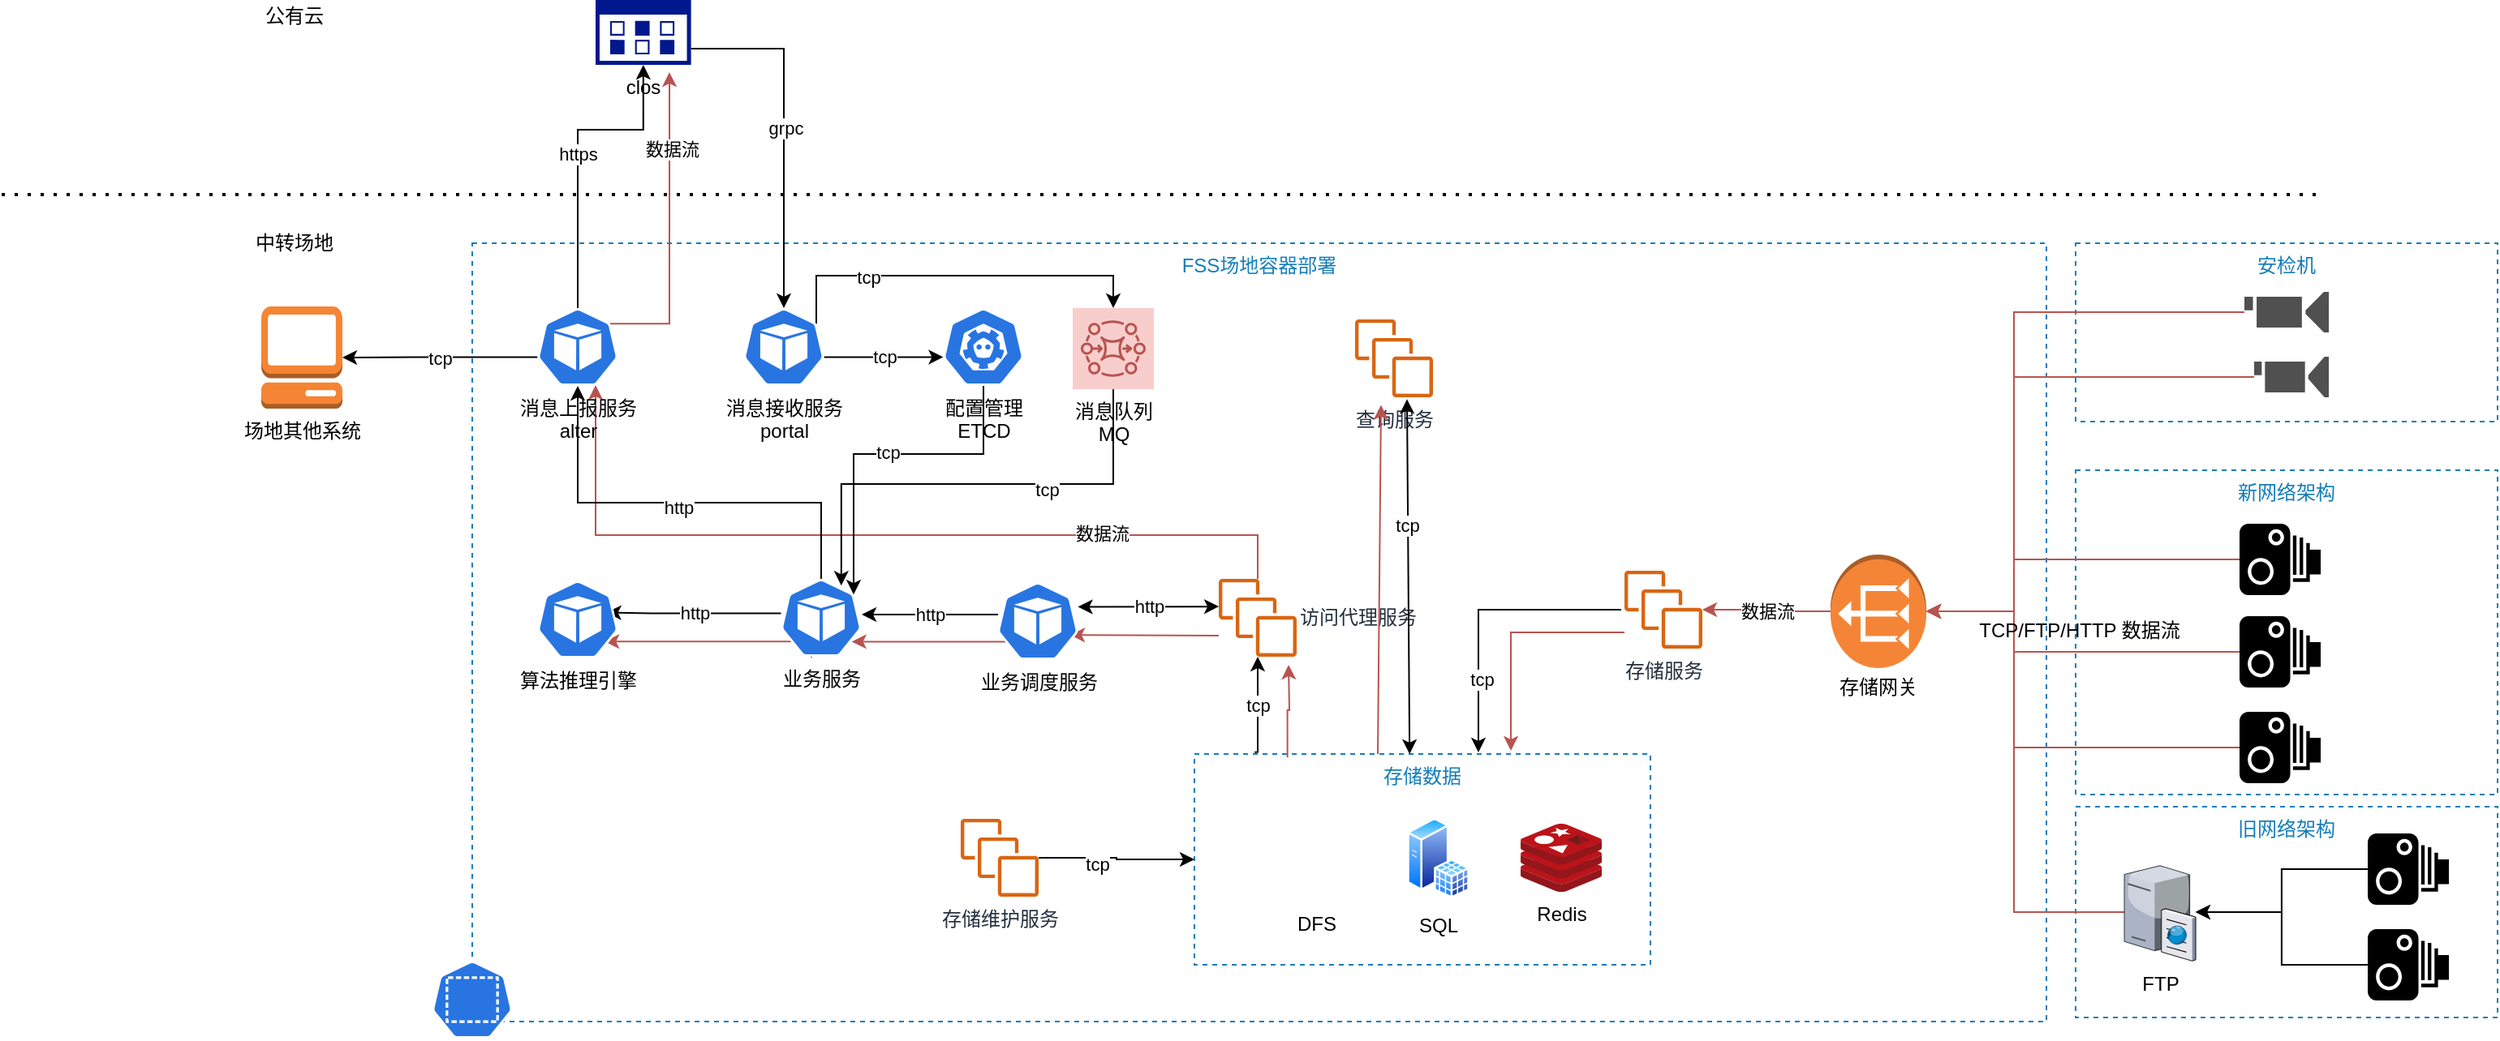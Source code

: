 <mxfile version="14.2.9" type="github">
  <diagram id="tSahE8HauLd_56ZxBlCN" name="Page-1">
    <mxGraphModel dx="2295" dy="1925" grid="1" gridSize="10" guides="1" tooltips="1" connect="1" arrows="1" fold="1" page="1" pageScale="1" pageWidth="827" pageHeight="1169" math="0" shadow="0">
      <root>
        <mxCell id="0" />
        <mxCell id="1" parent="0" />
        <mxCell id="pSXNC7oPqVaKM3YzNo9T-1" value="FSS场地容器部署" style="fillColor=none;strokeColor=#147EBA;dashed=1;verticalAlign=top;fontStyle=0;fontColor=#147EBA;" vertex="1" parent="1">
          <mxGeometry x="90" y="-890" width="970" height="480" as="geometry" />
        </mxCell>
        <mxCell id="pSXNC7oPqVaKM3YzNo9T-90" value="存储数据" style="fillColor=none;strokeColor=#147EBA;dashed=1;verticalAlign=top;fontStyle=0;fontColor=#147EBA;" vertex="1" parent="1">
          <mxGeometry x="535" y="-575" width="281" height="130" as="geometry" />
        </mxCell>
        <mxCell id="pSXNC7oPqVaKM3YzNo9T-64" value="安检机" style="fillColor=none;strokeColor=#147EBA;dashed=1;verticalAlign=top;fontStyle=0;fontColor=#147EBA;" vertex="1" parent="1">
          <mxGeometry x="1078" y="-890" width="260" height="110" as="geometry" />
        </mxCell>
        <mxCell id="pSXNC7oPqVaKM3YzNo9T-49" value="旧网络架构" style="fillColor=none;strokeColor=#147EBA;dashed=1;verticalAlign=top;fontStyle=0;fontColor=#147EBA;" vertex="1" parent="1">
          <mxGeometry x="1078" y="-542.5" width="260" height="130" as="geometry" />
        </mxCell>
        <mxCell id="pSXNC7oPqVaKM3YzNo9T-48" value="新网络架构" style="fillColor=none;strokeColor=#147EBA;dashed=1;verticalAlign=top;fontStyle=0;fontColor=#147EBA;" vertex="1" parent="1">
          <mxGeometry x="1078" y="-750" width="260" height="200" as="geometry" />
        </mxCell>
        <mxCell id="pSXNC7oPqVaKM3YzNo9T-2" value="" style="endArrow=none;dashed=1;html=1;dashPattern=1 3;strokeWidth=2;" edge="1" parent="1">
          <mxGeometry width="50" height="50" relative="1" as="geometry">
            <mxPoint x="-200" y="-920" as="sourcePoint" />
            <mxPoint x="1230" y="-920" as="targetPoint" />
          </mxGeometry>
        </mxCell>
        <mxCell id="pSXNC7oPqVaKM3YzNo9T-99" style="edgeStyle=orthogonalEdgeStyle;rounded=0;orthogonalLoop=1;jettySize=auto;html=1;entryX=0.5;entryY=0;entryDx=0;entryDy=0;entryPerimeter=0;" edge="1" parent="1" source="pSXNC7oPqVaKM3YzNo9T-9" target="pSXNC7oPqVaKM3YzNo9T-16">
          <mxGeometry relative="1" as="geometry">
            <Array as="points">
              <mxPoint x="282" y="-1010" />
            </Array>
          </mxGeometry>
        </mxCell>
        <mxCell id="pSXNC7oPqVaKM3YzNo9T-120" value="grpc" style="edgeLabel;html=1;align=center;verticalAlign=middle;resizable=0;points=[];" vertex="1" connectable="0" parent="pSXNC7oPqVaKM3YzNo9T-99">
          <mxGeometry x="-0.03" y="1" relative="1" as="geometry">
            <mxPoint as="offset" />
          </mxGeometry>
        </mxCell>
        <mxCell id="pSXNC7oPqVaKM3YzNo9T-9" value="clos" style="aspect=fixed;pointerEvents=1;shadow=0;dashed=0;html=1;strokeColor=none;labelPosition=center;verticalLabelPosition=bottom;verticalAlign=top;align=center;fillColor=#00188D;shape=mxgraph.mscae.enterprise.management_console;" vertex="1" parent="1">
          <mxGeometry x="166" y="-1040" width="58.82" height="40" as="geometry" />
        </mxCell>
        <mxCell id="pSXNC7oPqVaKM3YzNo9T-53" style="edgeStyle=orthogonalEdgeStyle;rounded=0;orthogonalLoop=1;jettySize=auto;html=1;exitX=0;exitY=0.5;exitDx=0;exitDy=0;exitPerimeter=0;" edge="1" parent="1" source="pSXNC7oPqVaKM3YzNo9T-46" target="pSXNC7oPqVaKM3YzNo9T-52">
          <mxGeometry relative="1" as="geometry" />
        </mxCell>
        <mxCell id="pSXNC7oPqVaKM3YzNo9T-46" value="" style="shape=mxgraph.signs.tech.camera_1;html=1;pointerEvents=1;fillColor=#000000;strokeColor=none;verticalLabelPosition=bottom;verticalAlign=top;align=center;" vertex="1" parent="1">
          <mxGeometry x="1258" y="-526" width="50" height="44" as="geometry" />
        </mxCell>
        <mxCell id="pSXNC7oPqVaKM3YzNo9T-54" style="edgeStyle=orthogonalEdgeStyle;rounded=0;orthogonalLoop=1;jettySize=auto;html=1;exitX=0;exitY=0.5;exitDx=0;exitDy=0;exitPerimeter=0;" edge="1" parent="1" source="pSXNC7oPqVaKM3YzNo9T-47" target="pSXNC7oPqVaKM3YzNo9T-52">
          <mxGeometry relative="1" as="geometry" />
        </mxCell>
        <mxCell id="pSXNC7oPqVaKM3YzNo9T-47" value="" style="shape=mxgraph.signs.tech.camera_1;html=1;pointerEvents=1;fillColor=#000000;strokeColor=none;verticalLabelPosition=bottom;verticalAlign=top;align=center;" vertex="1" parent="1">
          <mxGeometry x="1258" y="-467" width="50" height="44" as="geometry" />
        </mxCell>
        <mxCell id="pSXNC7oPqVaKM3YzNo9T-131" style="edgeStyle=orthogonalEdgeStyle;rounded=0;orthogonalLoop=1;jettySize=auto;html=1;entryX=0;entryY=0.5;entryDx=0;entryDy=0;entryPerimeter=0;strokeColor=#b85450;fillColor=#f8cecc;" edge="1" parent="1" source="pSXNC7oPqVaKM3YzNo9T-52" target="pSXNC7oPqVaKM3YzNo9T-23">
          <mxGeometry relative="1" as="geometry">
            <Array as="points">
              <mxPoint x="1040" y="-478" />
              <mxPoint x="1040" y="-663" />
            </Array>
          </mxGeometry>
        </mxCell>
        <mxCell id="pSXNC7oPqVaKM3YzNo9T-52" value="FTP" style="verticalLabelPosition=bottom;aspect=fixed;html=1;verticalAlign=top;strokeColor=none;align=center;outlineConnect=0;shape=mxgraph.citrix.ftp_server;fillColor=#2875E2;" vertex="1" parent="1">
          <mxGeometry x="1108" y="-507.5" width="43.92" height="60" as="geometry" />
        </mxCell>
        <mxCell id="pSXNC7oPqVaKM3YzNo9T-130" style="edgeStyle=orthogonalEdgeStyle;rounded=0;orthogonalLoop=1;jettySize=auto;html=1;entryX=0;entryY=0.5;entryDx=0;entryDy=0;entryPerimeter=0;strokeColor=#b85450;fillColor=#f8cecc;" edge="1" parent="1" source="pSXNC7oPqVaKM3YzNo9T-56" target="pSXNC7oPqVaKM3YzNo9T-23">
          <mxGeometry relative="1" as="geometry">
            <Array as="points">
              <mxPoint x="1040" y="-848" />
              <mxPoint x="1040" y="-663" />
            </Array>
          </mxGeometry>
        </mxCell>
        <mxCell id="pSXNC7oPqVaKM3YzNo9T-56" value="" style="pointerEvents=1;shadow=0;dashed=0;html=1;strokeColor=none;fillColor=#505050;labelPosition=center;verticalLabelPosition=bottom;verticalAlign=top;outlineConnect=0;align=center;shape=mxgraph.office.devices.video_camera;" vertex="1" parent="1">
          <mxGeometry x="1182" y="-860" width="52" height="25" as="geometry" />
        </mxCell>
        <mxCell id="pSXNC7oPqVaKM3YzNo9T-129" style="edgeStyle=orthogonalEdgeStyle;rounded=0;orthogonalLoop=1;jettySize=auto;html=1;entryX=0;entryY=0.5;entryDx=0;entryDy=0;entryPerimeter=0;strokeColor=#b85450;fillColor=#f8cecc;" edge="1" parent="1" source="pSXNC7oPqVaKM3YzNo9T-65" target="pSXNC7oPqVaKM3YzNo9T-23">
          <mxGeometry relative="1" as="geometry">
            <Array as="points">
              <mxPoint x="1040" y="-808" />
              <mxPoint x="1040" y="-663" />
            </Array>
          </mxGeometry>
        </mxCell>
        <mxCell id="pSXNC7oPqVaKM3YzNo9T-65" value="" style="pointerEvents=1;shadow=0;dashed=0;html=1;strokeColor=none;fillColor=#505050;labelPosition=center;verticalLabelPosition=bottom;verticalAlign=top;outlineConnect=0;align=center;shape=mxgraph.office.devices.video_camera;" vertex="1" parent="1">
          <mxGeometry x="1188" y="-820" width="46" height="25" as="geometry" />
        </mxCell>
        <mxCell id="pSXNC7oPqVaKM3YzNo9T-39" style="edgeStyle=orthogonalEdgeStyle;rounded=0;orthogonalLoop=1;jettySize=auto;html=1;exitX=0;exitY=0.5;exitDx=0;exitDy=0;exitPerimeter=0;entryX=0;entryY=0.5;entryDx=0;entryDy=0;entryPerimeter=0;fillColor=#f8cecc;strokeColor=#b85450;" edge="1" parent="1" source="pSXNC7oPqVaKM3YzNo9T-19" target="pSXNC7oPqVaKM3YzNo9T-23">
          <mxGeometry x="-210" y="-890" as="geometry">
            <Array as="points">
              <mxPoint x="1040" y="-638" />
              <mxPoint x="1040" y="-663" />
            </Array>
          </mxGeometry>
        </mxCell>
        <mxCell id="pSXNC7oPqVaKM3YzNo9T-19" value="" style="shape=mxgraph.signs.tech.camera_1;html=1;pointerEvents=1;fillColor=#000000;strokeColor=none;verticalLabelPosition=bottom;verticalAlign=top;align=center;" vertex="1" parent="1">
          <mxGeometry x="1179" y="-660" width="50" height="44" as="geometry" />
        </mxCell>
        <mxCell id="pSXNC7oPqVaKM3YzNo9T-38" style="edgeStyle=orthogonalEdgeStyle;rounded=0;orthogonalLoop=1;jettySize=auto;html=1;exitX=0;exitY=0.5;exitDx=0;exitDy=0;exitPerimeter=0;entryX=0;entryY=0.5;entryDx=0;entryDy=0;entryPerimeter=0;fillColor=#f8cecc;strokeColor=#b85450;" edge="1" parent="1" source="pSXNC7oPqVaKM3YzNo9T-21" target="pSXNC7oPqVaKM3YzNo9T-23">
          <mxGeometry x="-210" y="-890" as="geometry">
            <Array as="points">
              <mxPoint x="1040" y="-579" />
              <mxPoint x="1040" y="-663" />
            </Array>
          </mxGeometry>
        </mxCell>
        <mxCell id="pSXNC7oPqVaKM3YzNo9T-21" value="" style="shape=mxgraph.signs.tech.camera_1;html=1;pointerEvents=1;fillColor=#000000;strokeColor=none;verticalLabelPosition=bottom;verticalAlign=top;align=center;" vertex="1" parent="1">
          <mxGeometry x="1179" y="-601" width="50" height="44" as="geometry" />
        </mxCell>
        <mxCell id="pSXNC7oPqVaKM3YzNo9T-37" style="edgeStyle=orthogonalEdgeStyle;rounded=0;orthogonalLoop=1;jettySize=auto;html=1;exitX=0;exitY=0.5;exitDx=0;exitDy=0;exitPerimeter=0;entryX=0;entryY=0.5;entryDx=0;entryDy=0;entryPerimeter=0;fillColor=#f8cecc;strokeColor=#b85450;" edge="1" parent="1" source="pSXNC7oPqVaKM3YzNo9T-22" target="pSXNC7oPqVaKM3YzNo9T-23">
          <mxGeometry x="-210" y="-890" as="geometry">
            <Array as="points">
              <mxPoint x="1040" y="-695" />
              <mxPoint x="1040" y="-663" />
            </Array>
          </mxGeometry>
        </mxCell>
        <mxCell id="pSXNC7oPqVaKM3YzNo9T-22" value="" style="shape=mxgraph.signs.tech.camera_1;html=1;pointerEvents=1;fillColor=#000000;strokeColor=none;verticalLabelPosition=bottom;verticalAlign=top;align=center;" vertex="1" parent="1">
          <mxGeometry x="1179" y="-717" width="50" height="44" as="geometry" />
        </mxCell>
        <mxCell id="pSXNC7oPqVaKM3YzNo9T-33" value="数据流" style="edgeStyle=orthogonalEdgeStyle;rounded=0;orthogonalLoop=1;jettySize=auto;html=1;exitX=1;exitY=0.5;exitDx=0;exitDy=0;exitPerimeter=0;fillColor=#f8cecc;strokeColor=#b85450;" edge="1" parent="1" source="pSXNC7oPqVaKM3YzNo9T-23" target="pSXNC7oPqVaKM3YzNo9T-27">
          <mxGeometry x="-210" y="-915" as="geometry" />
        </mxCell>
        <mxCell id="pSXNC7oPqVaKM3YzNo9T-91" style="edgeStyle=orthogonalEdgeStyle;rounded=0;orthogonalLoop=1;jettySize=auto;html=1;exitX=-0.042;exitY=0.5;exitDx=0;exitDy=0;exitPerimeter=0;" edge="1" parent="1" source="pSXNC7oPqVaKM3YzNo9T-27">
          <mxGeometry relative="1" as="geometry">
            <mxPoint x="710" y="-576" as="targetPoint" />
            <Array as="points">
              <mxPoint x="710" y="-664" />
              <mxPoint x="710" y="-576" />
            </Array>
          </mxGeometry>
        </mxCell>
        <mxCell id="pSXNC7oPqVaKM3YzNo9T-117" value="tcp" style="edgeLabel;html=1;align=center;verticalAlign=middle;resizable=0;points=[];" vertex="1" connectable="0" parent="pSXNC7oPqVaKM3YzNo9T-91">
          <mxGeometry x="0.482" y="2" relative="1" as="geometry">
            <mxPoint as="offset" />
          </mxGeometry>
        </mxCell>
        <mxCell id="pSXNC7oPqVaKM3YzNo9T-102" style="edgeStyle=orthogonalEdgeStyle;rounded=0;orthogonalLoop=1;jettySize=auto;html=1;fillColor=#f8cecc;strokeColor=#b85450;" edge="1" parent="1" source="pSXNC7oPqVaKM3YzNo9T-27">
          <mxGeometry relative="1" as="geometry">
            <mxPoint x="730" y="-577" as="targetPoint" />
            <Array as="points">
              <mxPoint x="730" y="-650" />
              <mxPoint x="730" y="-577" />
            </Array>
          </mxGeometry>
        </mxCell>
        <mxCell id="pSXNC7oPqVaKM3YzNo9T-27" value="存储服务" style="outlineConnect=0;fontColor=#232F3E;gradientColor=none;fillColor=#D86613;strokeColor=none;dashed=0;verticalLabelPosition=bottom;verticalAlign=top;align=center;html=1;fontSize=12;fontStyle=0;aspect=fixed;pointerEvents=1;shape=mxgraph.aws4.instances;" vertex="1" parent="1">
          <mxGeometry x="800" y="-688" width="48" height="48" as="geometry" />
        </mxCell>
        <mxCell id="pSXNC7oPqVaKM3YzNo9T-34" value="Redis" style="aspect=fixed;html=1;points=[];align=center;image;fontSize=12;image=img/lib/mscae/Cache_Redis_Product.svg;strokeColor=#6C8EBF;fillColor=#2875E2;" vertex="1" parent="1">
          <mxGeometry x="736" y="-532" width="50" height="42" as="geometry" />
        </mxCell>
        <mxCell id="pSXNC7oPqVaKM3YzNo9T-35" value="SQL" style="aspect=fixed;perimeter=ellipsePerimeter;html=1;align=center;shadow=0;dashed=0;spacingTop=3;image;image=img/lib/active_directory/sql_server.svg;strokeColor=#6C8EBF;fillColor=#2875E2;" vertex="1" parent="1">
          <mxGeometry x="666" y="-536" width="38.5" height="50" as="geometry" />
        </mxCell>
        <mxCell id="pSXNC7oPqVaKM3YzNo9T-36" value="DFS" style="shape=image;html=1;verticalAlign=top;verticalLabelPosition=bottom;labelBackgroundColor=#ffffff;imageAspect=0;aspect=fixed;image=https://cdn4.iconfinder.com/data/icons/humility-icons-MERGE/48x48/filesystems/gnome-fs-directory-visiting.png;strokeColor=#6C8EBF;fillColor=#2875E2;" vertex="1" parent="1">
          <mxGeometry x="586" y="-532" width="48" height="48" as="geometry" />
        </mxCell>
        <mxCell id="pSXNC7oPqVaKM3YzNo9T-41" value="" style="group" vertex="1" connectable="0" parent="1">
          <mxGeometry x="926" y="-698" width="60" height="92" as="geometry" />
        </mxCell>
        <mxCell id="pSXNC7oPqVaKM3YzNo9T-23" value="" style="outlineConnect=0;dashed=0;verticalLabelPosition=top;verticalAlign=bottom;align=center;html=1;shape=mxgraph.aws3.vpc_nat_gateway;fillColor=#F58536;gradientColor=none;strokeColor=#6C8EBF;rotation=-180;labelPosition=center;" vertex="1" parent="pSXNC7oPqVaKM3YzNo9T-41">
          <mxGeometry x="1" width="59" height="70" as="geometry" />
        </mxCell>
        <mxCell id="pSXNC7oPqVaKM3YzNo9T-28" value="存储网关" style="text;html=1;align=center;verticalAlign=middle;resizable=0;points=[];autosize=1;" vertex="1" parent="pSXNC7oPqVaKM3YzNo9T-41">
          <mxGeometry y="72" width="60" height="20" as="geometry" />
        </mxCell>
        <mxCell id="pSXNC7oPqVaKM3YzNo9T-63" value="TCP/FTP/HTTP 数据流" style="text;html=1;align=center;verticalAlign=middle;resizable=0;points=[];autosize=1;" vertex="1" parent="1">
          <mxGeometry x="1010" y="-661" width="140" height="20" as="geometry" />
        </mxCell>
        <mxCell id="pSXNC7oPqVaKM3YzNo9T-126" style="edgeStyle=orthogonalEdgeStyle;rounded=0;orthogonalLoop=1;jettySize=auto;html=1;entryX=0.72;entryY=0.99;entryDx=0;entryDy=0;entryPerimeter=0;strokeColor=#b85450;fillColor=#f8cecc;" edge="1" parent="1" source="pSXNC7oPqVaKM3YzNo9T-75" target="pSXNC7oPqVaKM3YzNo9T-94">
          <mxGeometry relative="1" as="geometry">
            <Array as="points">
              <mxPoint x="574" y="-710" />
              <mxPoint x="166" y="-710" />
            </Array>
          </mxGeometry>
        </mxCell>
        <mxCell id="pSXNC7oPqVaKM3YzNo9T-127" value="数据流" style="edgeLabel;html=1;align=center;verticalAlign=middle;resizable=0;points=[];" vertex="1" connectable="0" parent="pSXNC7oPqVaKM3YzNo9T-126">
          <mxGeometry x="-0.534" y="-1" relative="1" as="geometry">
            <mxPoint as="offset" />
          </mxGeometry>
        </mxCell>
        <mxCell id="pSXNC7oPqVaKM3YzNo9T-75" value="访问代理服务" style="outlineConnect=0;fontColor=#232F3E;gradientColor=none;fillColor=#D86613;strokeColor=none;dashed=0;verticalLabelPosition=middle;verticalAlign=middle;align=left;html=1;fontSize=12;fontStyle=0;aspect=fixed;pointerEvents=1;shape=mxgraph.aws4.instances;labelPosition=right;" vertex="1" parent="1">
          <mxGeometry x="550" y="-683" width="48" height="48" as="geometry" />
        </mxCell>
        <mxCell id="pSXNC7oPqVaKM3YzNo9T-10" value="场地其他系统" style="outlineConnect=0;dashed=0;verticalLabelPosition=bottom;verticalAlign=top;align=center;html=1;shape=mxgraph.aws3.management_console;fillColor=#F58534;gradientColor=none;" vertex="1" parent="1">
          <mxGeometry x="-40" y="-851" width="50" height="63" as="geometry" />
        </mxCell>
        <mxCell id="pSXNC7oPqVaKM3YzNo9T-98" value="https" style="edgeStyle=orthogonalEdgeStyle;rounded=0;orthogonalLoop=1;jettySize=auto;html=1;exitX=0.5;exitY=0;exitDx=0;exitDy=0;exitPerimeter=0;entryX=0.5;entryY=1;entryDx=0;entryDy=0;entryPerimeter=0;" edge="1" parent="1" source="pSXNC7oPqVaKM3YzNo9T-94" target="pSXNC7oPqVaKM3YzNo9T-9">
          <mxGeometry relative="1" as="geometry">
            <Array as="points">
              <mxPoint x="155" y="-960" />
              <mxPoint x="195" y="-960" />
            </Array>
          </mxGeometry>
        </mxCell>
        <mxCell id="pSXNC7oPqVaKM3YzNo9T-100" style="edgeStyle=orthogonalEdgeStyle;rounded=0;orthogonalLoop=1;jettySize=auto;html=1;exitX=0.9;exitY=0.2;exitDx=0;exitDy=0;exitPerimeter=0;entryX=0.774;entryY=1.114;entryDx=0;entryDy=0;entryPerimeter=0;fillColor=#f8cecc;strokeColor=#b85450;" edge="1" parent="1" source="pSXNC7oPqVaKM3YzNo9T-94" target="pSXNC7oPqVaKM3YzNo9T-9">
          <mxGeometry relative="1" as="geometry">
            <Array as="points">
              <mxPoint x="212" y="-840" />
            </Array>
          </mxGeometry>
        </mxCell>
        <mxCell id="pSXNC7oPqVaKM3YzNo9T-101" value="数据流" style="edgeLabel;html=1;align=center;verticalAlign=middle;resizable=0;points=[];" vertex="1" connectable="0" parent="pSXNC7oPqVaKM3YzNo9T-100">
          <mxGeometry x="0.507" y="-1" relative="1" as="geometry">
            <mxPoint as="offset" />
          </mxGeometry>
        </mxCell>
        <mxCell id="pSXNC7oPqVaKM3YzNo9T-106" style="edgeStyle=orthogonalEdgeStyle;rounded=0;orthogonalLoop=1;jettySize=auto;html=1;exitX=0.5;exitY=1;exitDx=0;exitDy=0;exitPerimeter=0;strokeColor=#000000;entryX=0.748;entryY=0.086;entryDx=0;entryDy=0;entryPerimeter=0;" edge="1" parent="1" source="pSXNC7oPqVaKM3YzNo9T-18" target="pSXNC7oPqVaKM3YzNo9T-5">
          <mxGeometry relative="1" as="geometry">
            <mxPoint x="320" y="-690" as="targetPoint" />
          </mxGeometry>
        </mxCell>
        <mxCell id="pSXNC7oPqVaKM3YzNo9T-121" value="tcp" style="edgeLabel;html=1;align=center;verticalAlign=middle;resizable=0;points=[];" vertex="1" connectable="0" parent="pSXNC7oPqVaKM3YzNo9T-106">
          <mxGeometry x="-0.308" y="3" relative="1" as="geometry">
            <mxPoint as="offset" />
          </mxGeometry>
        </mxCell>
        <mxCell id="pSXNC7oPqVaKM3YzNo9T-109" value="tcp" style="edgeStyle=orthogonalEdgeStyle;rounded=0;orthogonalLoop=1;jettySize=auto;html=1;strokeColor=#000000;exitX=0.132;exitY=-0.009;exitDx=0;exitDy=0;exitPerimeter=0;" edge="1" parent="1" source="pSXNC7oPqVaKM3YzNo9T-90" target="pSXNC7oPqVaKM3YzNo9T-75">
          <mxGeometry relative="1" as="geometry">
            <mxPoint x="574" y="-601" as="sourcePoint" />
            <Array as="points">
              <mxPoint x="574" y="-576" />
            </Array>
          </mxGeometry>
        </mxCell>
        <mxCell id="pSXNC7oPqVaKM3YzNo9T-113" style="edgeStyle=orthogonalEdgeStyle;rounded=0;orthogonalLoop=1;jettySize=auto;html=1;strokeColor=#b85450;fillColor=#f8cecc;exitX=0.204;exitY=0.016;exitDx=0;exitDy=0;exitPerimeter=0;" edge="1" parent="1" source="pSXNC7oPqVaKM3YzNo9T-90">
          <mxGeometry relative="1" as="geometry">
            <mxPoint x="593" y="-601" as="sourcePoint" />
            <mxPoint x="593" y="-630" as="targetPoint" />
            <Array as="points" />
          </mxGeometry>
        </mxCell>
        <mxCell id="pSXNC7oPqVaKM3YzNo9T-114" value="http" style="endArrow=classic;startArrow=classic;html=1;strokeColor=#000000;exitX=0.995;exitY=0.63;exitDx=0;exitDy=0;exitPerimeter=0;" edge="1" parent="1">
          <mxGeometry width="50" height="50" relative="1" as="geometry">
            <mxPoint x="463.25" y="-665.76" as="sourcePoint" />
            <mxPoint x="550.034" y="-665.948" as="targetPoint" />
          </mxGeometry>
        </mxCell>
        <mxCell id="pSXNC7oPqVaKM3YzNo9T-115" style="edgeStyle=orthogonalEdgeStyle;rounded=0;orthogonalLoop=1;jettySize=auto;html=1;strokeColor=#b85450;fillColor=#f8cecc;entryX=0.9;entryY=0.2;entryDx=0;entryDy=0;entryPerimeter=0;" edge="1" parent="1">
          <mxGeometry relative="1" as="geometry">
            <mxPoint x="550" y="-648" as="sourcePoint" />
            <mxPoint x="458.5" y="-648.4" as="targetPoint" />
            <Array as="points">
              <mxPoint x="550" y="-648" />
            </Array>
          </mxGeometry>
        </mxCell>
        <mxCell id="pSXNC7oPqVaKM3YzNo9T-6" value="" style="html=1;dashed=0;whitespace=wrap;fillColor=#2875E2;strokeColor=#ffffff;points=[[0.005,0.63,0],[0.1,0.2,0],[0.9,0.2,0],[0.5,0,0],[0.995,0.63,0],[0.72,0.99,0],[0.5,1,0],[0.28,0.99,0]];shape=mxgraph.kubernetes.icon;prIcon=ns" vertex="1" parent="1">
          <mxGeometry x="60" y="-447.5" width="60" height="48" as="geometry" />
        </mxCell>
        <mxCell id="pSXNC7oPqVaKM3YzNo9T-18" value="消息队列&lt;br&gt;MQ" style="points=[[0,0,0],[0.25,0,0],[0.5,0,0],[0.75,0,0],[1,0,0],[0,1,0],[0.25,1,0],[0.5,1,0],[0.75,1,0],[1,1,0],[0,0.25,0],[0,0.5,0],[0,0.75,0],[1,0.25,0],[1,0.5,0],[1,0.75,0]];outlineConnect=0;gradientDirection=north;dashed=0;verticalLabelPosition=bottom;verticalAlign=top;align=center;html=1;fontSize=12;fontStyle=0;aspect=fixed;shape=mxgraph.aws4.resourceIcon;resIcon=mxgraph.aws4.mq;strokeColor=#b85450;fillColor=#f8cecc;" vertex="1" parent="1">
          <mxGeometry x="460" y="-850" width="50" height="50" as="geometry" />
        </mxCell>
        <mxCell id="pSXNC7oPqVaKM3YzNo9T-97" style="edgeStyle=orthogonalEdgeStyle;rounded=0;orthogonalLoop=1;jettySize=auto;html=1;" edge="1" parent="1" source="pSXNC7oPqVaKM3YzNo9T-5" target="pSXNC7oPqVaKM3YzNo9T-94">
          <mxGeometry x="-70" y="-890" as="geometry">
            <Array as="points">
              <mxPoint x="305" y="-730" />
              <mxPoint x="155" y="-730" />
            </Array>
          </mxGeometry>
        </mxCell>
        <mxCell id="pSXNC7oPqVaKM3YzNo9T-119" value="http" style="edgeLabel;html=1;align=center;verticalAlign=middle;resizable=0;points=[];" vertex="1" connectable="0" parent="pSXNC7oPqVaKM3YzNo9T-97">
          <mxGeometry x="0.009" y="3" relative="1" as="geometry">
            <mxPoint as="offset" />
          </mxGeometry>
        </mxCell>
        <mxCell id="pSXNC7oPqVaKM3YzNo9T-124" style="edgeStyle=orthogonalEdgeStyle;rounded=0;orthogonalLoop=1;jettySize=auto;html=1;exitX=0.28;exitY=0.99;exitDx=0;exitDy=0;exitPerimeter=0;entryX=0.732;entryY=0.763;entryDx=0;entryDy=0;entryPerimeter=0;strokeColor=#b85450;fillColor=#f8cecc;" edge="1" parent="1">
          <mxGeometry x="-70" y="-878" as="geometry">
            <mxPoint x="299" y="-634.48" as="sourcePoint" />
            <mxPoint x="171.6" y="-644.376" as="targetPoint" />
            <Array as="points">
              <mxPoint x="299" y="-644" />
            </Array>
          </mxGeometry>
        </mxCell>
        <mxCell id="pSXNC7oPqVaKM3YzNo9T-5" value="业务服务" style="html=1;dashed=0;whitespace=wrap;fillColor=#2875E2;strokeColor=#ffffff;points=[[0.005,0.63,0],[0.1,0.2,0],[0.9,0.2,0],[0.5,0,0],[0.995,0.63,0],[0.72,0.99,0],[0.5,1,0],[0.28,0.99,0]];shape=mxgraph.kubernetes.icon;prIcon=pod;labelPosition=center;verticalLabelPosition=bottom;align=center;verticalAlign=top;" vertex="1" parent="1">
          <mxGeometry x="280" y="-683" width="50" height="48" as="geometry" />
        </mxCell>
        <mxCell id="pSXNC7oPqVaKM3YzNo9T-86" value="http" style="edgeStyle=orthogonalEdgeStyle;rounded=0;orthogonalLoop=1;jettySize=auto;html=1;exitX=0.005;exitY=0.63;exitDx=0;exitDy=0;exitPerimeter=0;entryX=0.856;entryY=0.598;entryDx=0;entryDy=0;entryPerimeter=0;" edge="1" parent="1">
          <mxGeometry x="-210" y="-888" as="geometry">
            <mxPoint x="280.25" y="-661.76" as="sourcePoint" />
            <mxPoint x="172.8" y="-662.296" as="targetPoint" />
            <Array as="points">
              <mxPoint x="200" y="-662" />
              <mxPoint x="200" y="-662" />
            </Array>
          </mxGeometry>
        </mxCell>
        <mxCell id="pSXNC7oPqVaKM3YzNo9T-123" style="edgeStyle=orthogonalEdgeStyle;rounded=0;orthogonalLoop=1;jettySize=auto;html=1;exitX=0.28;exitY=0.99;exitDx=0;exitDy=0;exitPerimeter=0;entryX=0.877;entryY=0.806;entryDx=0;entryDy=0;entryPerimeter=0;strokeColor=#b85450;fillColor=#f8cecc;" edge="1" parent="1" source="pSXNC7oPqVaKM3YzNo9T-80" target="pSXNC7oPqVaKM3YzNo9T-5">
          <mxGeometry x="-70" y="-879" as="geometry">
            <Array as="points">
              <mxPoint x="427" y="-644" />
            </Array>
          </mxGeometry>
        </mxCell>
        <mxCell id="pSXNC7oPqVaKM3YzNo9T-80" value="业务调度服务" style="html=1;dashed=0;whitespace=wrap;fillColor=#2875E2;strokeColor=#ffffff;points=[[0.005,0.63,0],[0.1,0.2,0],[0.9,0.2,0],[0.5,0,0],[0.995,0.63,0],[0.72,0.99,0],[0.5,1,0],[0.28,0.99,0]];shape=mxgraph.kubernetes.icon;prIcon=pod;labelPosition=center;verticalLabelPosition=bottom;align=center;verticalAlign=top;" vertex="1" parent="1">
          <mxGeometry x="413.5" y="-681" width="50" height="48" as="geometry" />
        </mxCell>
        <mxCell id="pSXNC7oPqVaKM3YzNo9T-82" value="http" style="edgeStyle=orthogonalEdgeStyle;rounded=0;orthogonalLoop=1;jettySize=auto;html=1;" edge="1" parent="1">
          <mxGeometry x="-210" y="-889" as="geometry">
            <mxPoint x="414" y="-661" as="sourcePoint" />
            <mxPoint x="330" y="-661" as="targetPoint" />
            <Array as="points">
              <mxPoint x="330" y="-661" />
            </Array>
          </mxGeometry>
        </mxCell>
        <mxCell id="pSXNC7oPqVaKM3YzNo9T-93" style="edgeStyle=orthogonalEdgeStyle;rounded=0;orthogonalLoop=1;jettySize=auto;html=1;entryX=0;entryY=0.5;entryDx=0;entryDy=0;" edge="1" parent="1" source="pSXNC7oPqVaKM3YzNo9T-43" target="pSXNC7oPqVaKM3YzNo9T-90">
          <mxGeometry x="-70" y="-878" as="geometry" />
        </mxCell>
        <mxCell id="pSXNC7oPqVaKM3YzNo9T-116" value="tcp" style="edgeLabel;html=1;align=center;verticalAlign=middle;resizable=0;points=[];" vertex="1" connectable="0" parent="pSXNC7oPqVaKM3YzNo9T-93">
          <mxGeometry x="-0.271" y="-4" relative="1" as="geometry">
            <mxPoint as="offset" />
          </mxGeometry>
        </mxCell>
        <mxCell id="pSXNC7oPqVaKM3YzNo9T-43" value="存储维护服务" style="outlineConnect=0;fontColor=#232F3E;gradientColor=none;fillColor=#D86613;strokeColor=none;dashed=0;verticalLabelPosition=bottom;verticalAlign=top;align=center;html=1;fontSize=12;fontStyle=0;aspect=fixed;pointerEvents=1;shape=mxgraph.aws4.instances;" vertex="1" parent="1">
          <mxGeometry x="391" y="-535" width="48" height="48" as="geometry" />
        </mxCell>
        <mxCell id="pSXNC7oPqVaKM3YzNo9T-42" value="查询服务" style="outlineConnect=0;fontColor=#232F3E;gradientColor=none;fillColor=#D86613;strokeColor=none;dashed=0;verticalLabelPosition=bottom;verticalAlign=top;align=center;html=1;fontSize=12;fontStyle=0;aspect=fixed;pointerEvents=1;shape=mxgraph.aws4.instances;" vertex="1" parent="1">
          <mxGeometry x="634" y="-843" width="48" height="48" as="geometry" />
        </mxCell>
        <mxCell id="pSXNC7oPqVaKM3YzNo9T-105" style="edgeStyle=orthogonalEdgeStyle;rounded=0;orthogonalLoop=1;jettySize=auto;html=1;entryX=0.9;entryY=0.2;entryDx=0;entryDy=0;entryPerimeter=0;strokeColor=#000000;" edge="1" parent="1" source="pSXNC7oPqVaKM3YzNo9T-17" target="pSXNC7oPqVaKM3YzNo9T-5">
          <mxGeometry x="-70" y="-890" as="geometry">
            <Array as="points">
              <mxPoint x="405" y="-760" />
              <mxPoint x="325" y="-760" />
            </Array>
          </mxGeometry>
        </mxCell>
        <mxCell id="pSXNC7oPqVaKM3YzNo9T-122" value="tcp" style="edgeLabel;html=1;align=center;verticalAlign=middle;resizable=0;points=[];" vertex="1" connectable="0" parent="pSXNC7oPqVaKM3YzNo9T-105">
          <mxGeometry x="-0.026" y="-1" relative="1" as="geometry">
            <mxPoint as="offset" />
          </mxGeometry>
        </mxCell>
        <mxCell id="pSXNC7oPqVaKM3YzNo9T-17" value="配置管理&lt;br&gt;ETCD" style="html=1;dashed=0;whitespace=wrap;fillColor=#2875E2;strokeColor=#ffffff;points=[[0.005,0.63,0],[0.1,0.2,0],[0.9,0.2,0],[0.5,0,0],[0.995,0.63,0],[0.72,0.99,0],[0.5,1,0],[0.28,0.99,0]];shape=mxgraph.kubernetes.icon;prIcon=etcd;labelPosition=center;verticalLabelPosition=bottom;align=center;verticalAlign=top;" vertex="1" parent="1">
          <mxGeometry x="380" y="-850" width="50" height="48" as="geometry" />
        </mxCell>
        <mxCell id="pSXNC7oPqVaKM3YzNo9T-128" value="tcp" style="edgeStyle=orthogonalEdgeStyle;rounded=0;orthogonalLoop=1;jettySize=auto;html=1;exitX=0.005;exitY=0.63;exitDx=0;exitDy=0;exitPerimeter=0;entryX=1;entryY=0.5;entryDx=0;entryDy=0;entryPerimeter=0;strokeColor=#000000;" edge="1" parent="1" source="pSXNC7oPqVaKM3YzNo9T-94" target="pSXNC7oPqVaKM3YzNo9T-10">
          <mxGeometry relative="1" as="geometry" />
        </mxCell>
        <mxCell id="pSXNC7oPqVaKM3YzNo9T-94" value="消息上报服务&lt;br&gt;alter" style="html=1;dashed=0;whitespace=wrap;fillColor=#2875E2;strokeColor=#ffffff;points=[[0.005,0.63,0],[0.1,0.2,0],[0.9,0.2,0],[0.5,0,0],[0.995,0.63,0],[0.72,0.99,0],[0.5,1,0],[0.28,0.99,0]];shape=mxgraph.kubernetes.icon;prIcon=pod;labelPosition=center;verticalLabelPosition=bottom;align=center;verticalAlign=top;" vertex="1" parent="1">
          <mxGeometry x="130" y="-850" width="50" height="48" as="geometry" />
        </mxCell>
        <mxCell id="pSXNC7oPqVaKM3YzNo9T-103" value="tcp" style="edgeStyle=orthogonalEdgeStyle;rounded=0;orthogonalLoop=1;jettySize=auto;html=1;exitX=0.995;exitY=0.63;exitDx=0;exitDy=0;exitPerimeter=0;entryX=0.005;entryY=0.63;entryDx=0;entryDy=0;entryPerimeter=0;strokeColor=#000000;" edge="1" parent="1" source="pSXNC7oPqVaKM3YzNo9T-16" target="pSXNC7oPqVaKM3YzNo9T-17">
          <mxGeometry x="-70" y="-890" as="geometry" />
        </mxCell>
        <mxCell id="pSXNC7oPqVaKM3YzNo9T-104" value="" style="edgeStyle=orthogonalEdgeStyle;rounded=0;orthogonalLoop=1;jettySize=auto;html=1;exitX=0.9;exitY=0.2;exitDx=0;exitDy=0;exitPerimeter=0;entryX=0.5;entryY=0;entryDx=0;entryDy=0;entryPerimeter=0;strokeColor=#000000;" edge="1" parent="1" source="pSXNC7oPqVaKM3YzNo9T-16" target="pSXNC7oPqVaKM3YzNo9T-18">
          <mxGeometry x="-70" y="-890" as="geometry">
            <Array as="points">
              <mxPoint x="302" y="-870" />
              <mxPoint x="485" y="-870" />
            </Array>
          </mxGeometry>
        </mxCell>
        <mxCell id="pSXNC7oPqVaKM3YzNo9T-149" value="tcp" style="edgeLabel;html=1;align=center;verticalAlign=middle;resizable=0;points=[];" vertex="1" connectable="0" parent="pSXNC7oPqVaKM3YzNo9T-104">
          <mxGeometry relative="1" as="geometry">
            <mxPoint x="-55" y="1" as="offset" />
          </mxGeometry>
        </mxCell>
        <mxCell id="pSXNC7oPqVaKM3YzNo9T-16" value="消息接收服务&lt;br&gt;portal" style="html=1;dashed=0;whitespace=wrap;fillColor=#2875E2;strokeColor=#ffffff;points=[[0.005,0.63,0],[0.1,0.2,0],[0.9,0.2,0],[0.5,0,0],[0.995,0.63,0],[0.72,0.99,0],[0.5,1,0],[0.28,0.99,0]];shape=mxgraph.kubernetes.icon;prIcon=pod;labelPosition=center;verticalLabelPosition=bottom;align=center;verticalAlign=top;" vertex="1" parent="1">
          <mxGeometry x="257" y="-850" width="50" height="48" as="geometry" />
        </mxCell>
        <mxCell id="pSXNC7oPqVaKM3YzNo9T-110" value="" style="endArrow=classic;startArrow=classic;html=1;strokeColor=#000000;exitX=0.444;exitY=-0.009;exitDx=0;exitDy=0;exitPerimeter=0;" edge="1" parent="1">
          <mxGeometry x="-62.17" y="-888.83" width="50" height="50" as="geometry">
            <mxPoint x="667.594" y="-575.0" as="sourcePoint" />
            <mxPoint x="666.004" y="-793.83" as="targetPoint" />
          </mxGeometry>
        </mxCell>
        <mxCell id="pSXNC7oPqVaKM3YzNo9T-118" value="tcp" style="edgeLabel;html=1;align=center;verticalAlign=middle;resizable=0;points=[];" vertex="1" connectable="0" parent="pSXNC7oPqVaKM3YzNo9T-110">
          <mxGeometry x="0.304" y="1" relative="1" as="geometry">
            <mxPoint y="1" as="offset" />
          </mxGeometry>
        </mxCell>
        <mxCell id="pSXNC7oPqVaKM3YzNo9T-134" value="" style="endArrow=classic;html=1;strokeColor=#b85450;exitX=0.368;exitY=-0.007;exitDx=0;exitDy=0;exitPerimeter=0;entryX=0.133;entryY=1.08;entryDx=0;entryDy=0;entryPerimeter=0;fillColor=#f8cecc;" edge="1" parent="1">
          <mxGeometry width="50" height="50" relative="1" as="geometry">
            <mxPoint x="647.998" y="-575.0" as="sourcePoint" />
            <mxPoint x="649.999" y="-790.25" as="targetPoint" />
          </mxGeometry>
        </mxCell>
        <mxCell id="pSXNC7oPqVaKM3YzNo9T-152" value="算法推理引擎" style="html=1;dashed=0;whitespace=wrap;fillColor=#2875E2;strokeColor=#ffffff;points=[[0.005,0.63,0],[0.1,0.2,0],[0.9,0.2,0],[0.5,0,0],[0.995,0.63,0],[0.72,0.99,0],[0.5,1,0],[0.28,0.99,0]];shape=mxgraph.kubernetes.icon;prIcon=pod;labelPosition=center;verticalLabelPosition=bottom;align=center;verticalAlign=top;" vertex="1" parent="1">
          <mxGeometry x="130" y="-682" width="50" height="48" as="geometry" />
        </mxCell>
        <mxCell id="pSXNC7oPqVaKM3YzNo9T-160" value="公有云" style="text;html=1;align=center;verticalAlign=middle;resizable=0;points=[];autosize=1;" vertex="1" parent="1">
          <mxGeometry x="-45" y="-1040" width="50" height="20" as="geometry" />
        </mxCell>
        <mxCell id="pSXNC7oPqVaKM3YzNo9T-161" value="中转场地" style="text;html=1;align=center;verticalAlign=middle;resizable=0;points=[];autosize=1;" vertex="1" parent="1">
          <mxGeometry x="-50" y="-900" width="60" height="20" as="geometry" />
        </mxCell>
      </root>
    </mxGraphModel>
  </diagram>
</mxfile>
